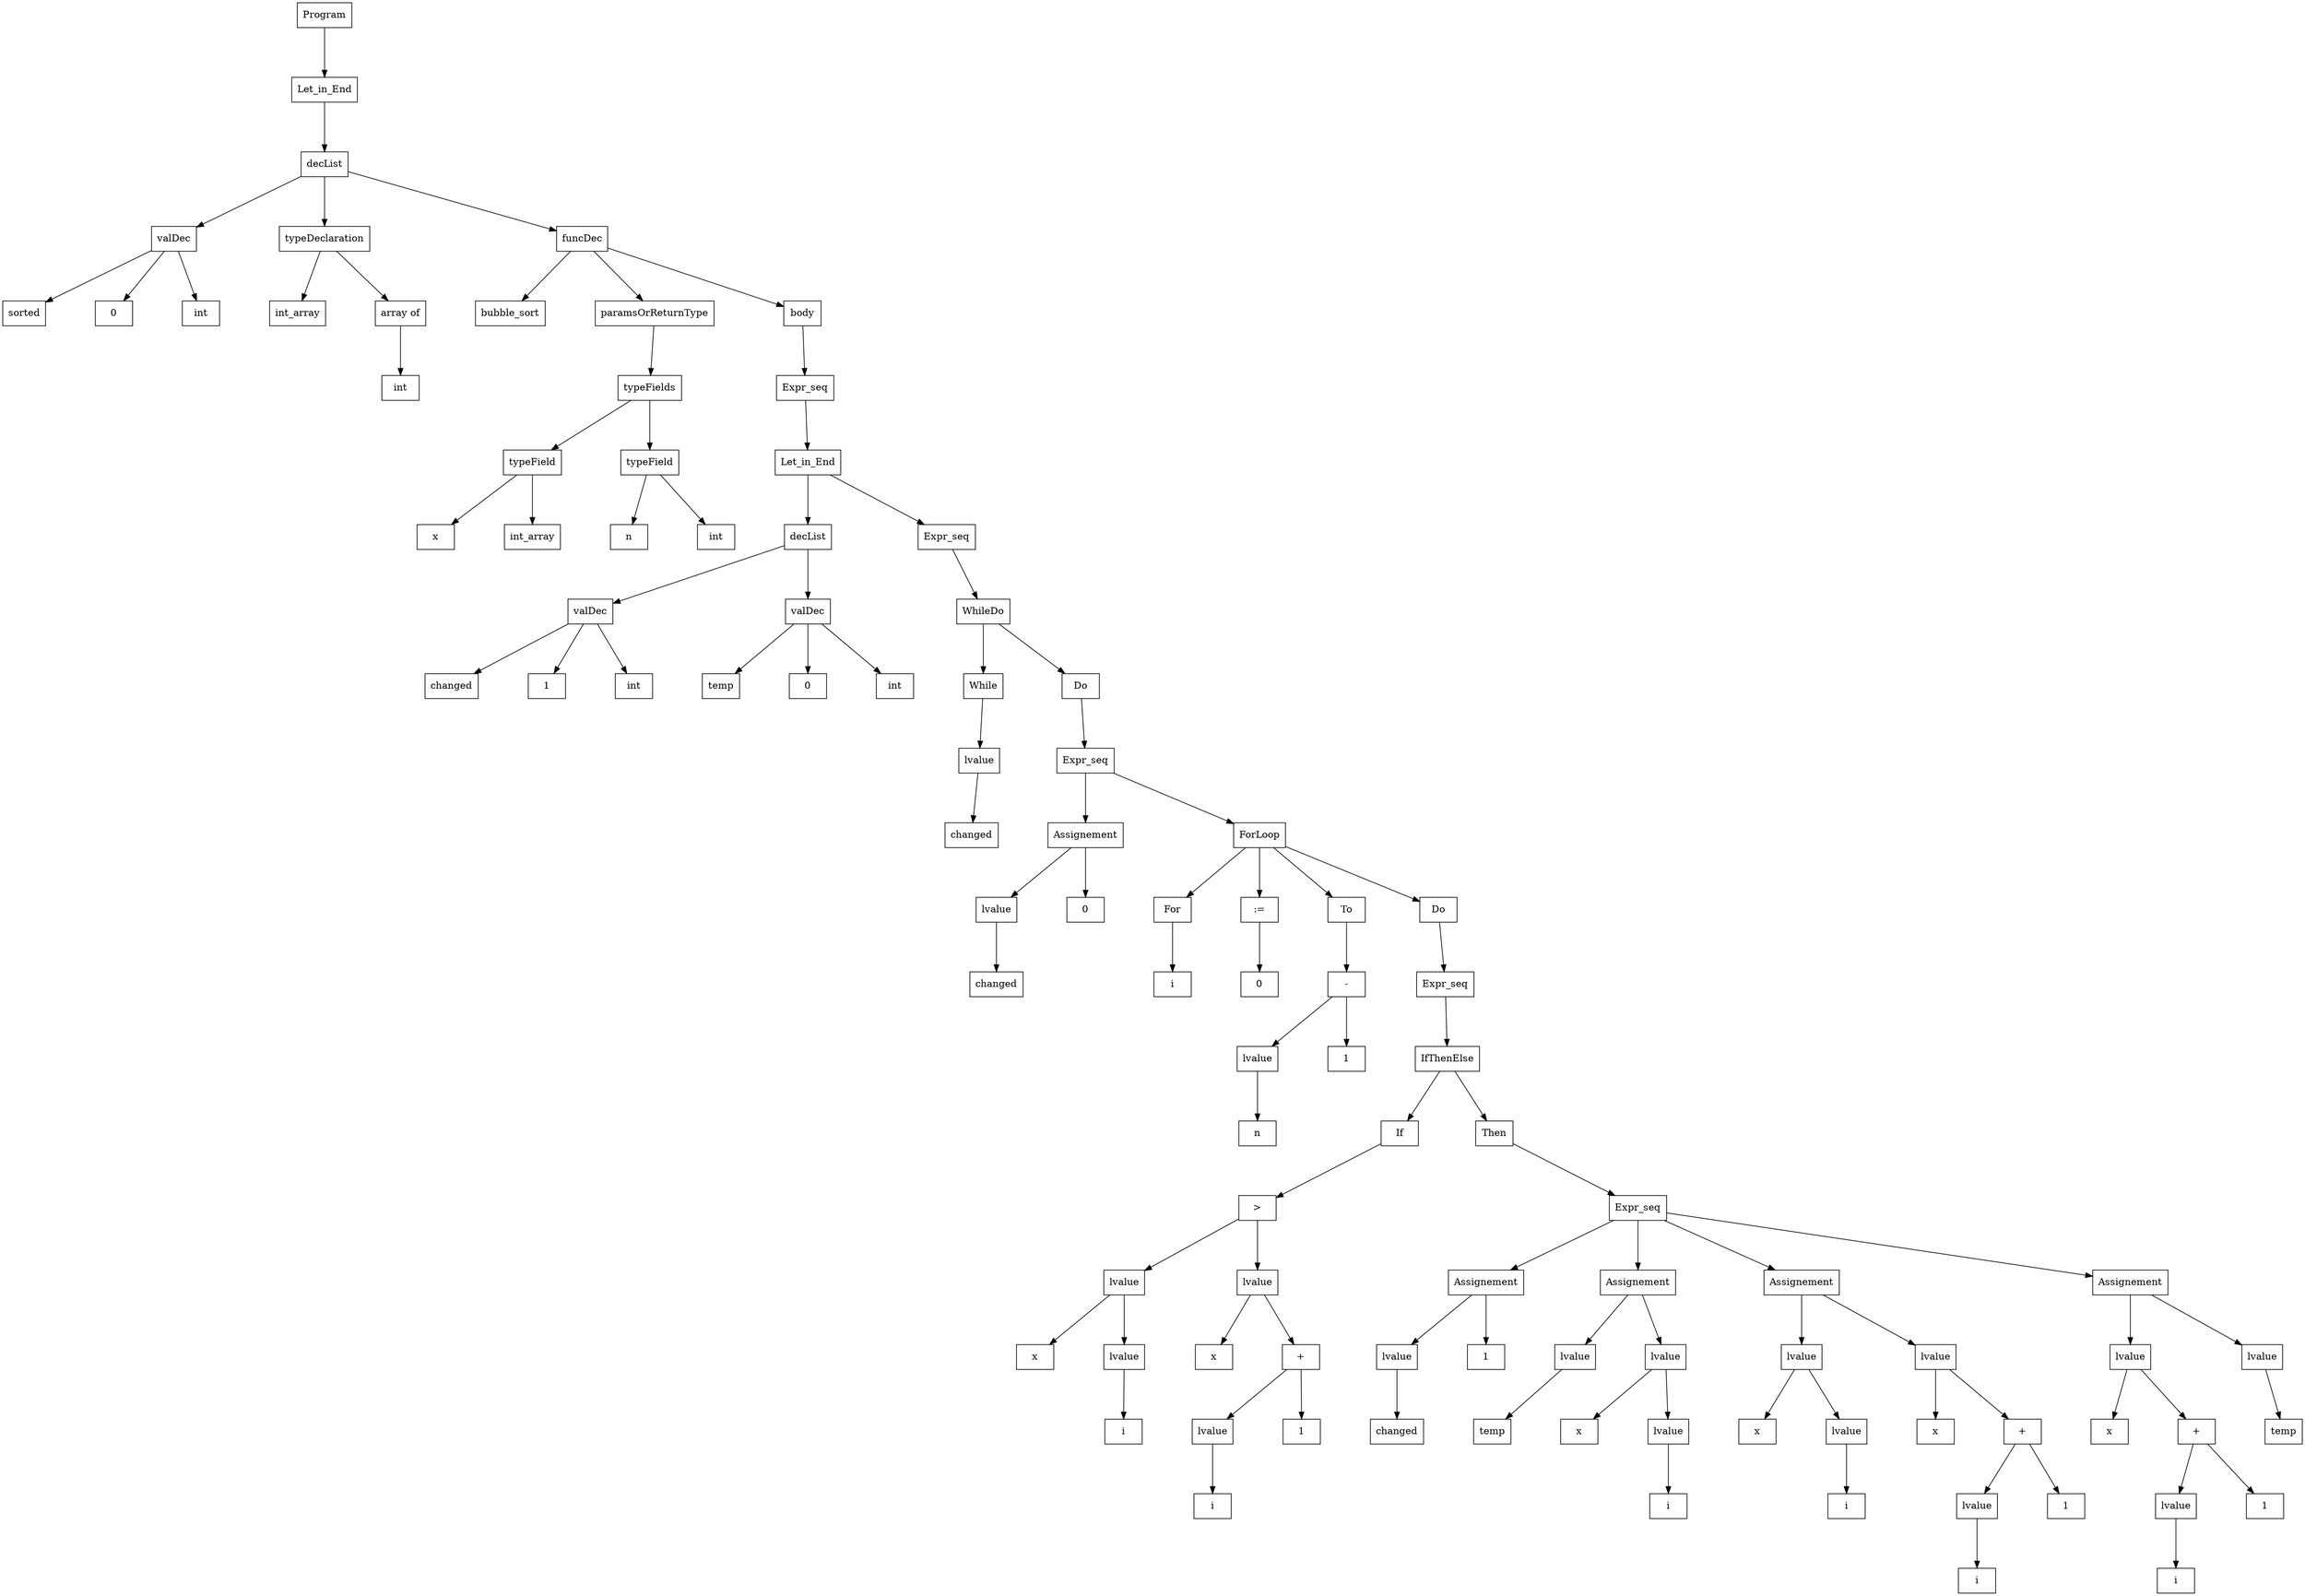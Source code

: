 digraph "ast"{

	nodesep=1;
	ranksep=1;

	N2 [label="decList", shape="box"];
	N3 [label="valDec", shape="box"];
	N4 [label="sorted", shape="box"];
	N5 [label="0", shape="box"];
	N6 [label="int", shape="box"];
	N7 [label="typeDeclaration", shape="box"];
	N8 [label="int_array", shape="box"];
	N9 [label="array of", shape="box"];
	N10 [label="int", shape="box"];
	N11 [label="funcDec", shape="box"];
	N12 [label="bubble_sort", shape="box"];
	N13 [label="Expr_seq", shape="box"];
	N15 [label="decList", shape="box"];
	N16 [label="valDec", shape="box"];
	N17 [label="changed", shape="box"];
	N18 [label="1", shape="box"];
	N19 [label="int", shape="box"];
	N20 [label="valDec", shape="box"];
	N21 [label="temp", shape="box"];
	N22 [label="0", shape="box"];
	N23 [label="int", shape="box"];
	N14 [label="Let_in_End", shape="box"];
	N24 [label="Expr_seq", shape="box"];
	N28 [label="lvalue", shape="box"];
	N29 [label="changed", shape="box"];
	N30 [label="Expr_seq", shape="box"];
	N31 [label="Assignement", shape="box"];
	N32 [label="lvalue", shape="box"];
	N33 [label="changed", shape="box"];
	N34 [label="0", shape="box"];
	N40 [label="i", shape="box"];
	N41 [label="0", shape="box"];
	N43 [label="lvalue", shape="box"];
	N44 [label="n", shape="box"];
	N45 [label="1", shape="box"];
	N42 [label="-", shape="box"];
	N46 [label="Expr_seq", shape="box"];
	N47 [label="IfThenElse", shape="box"];
	N48 [label="If", shape="box"];
	N49 [label="Then", shape="box"];
	N51 [label="lvalue", shape="box"];
	N52 [label="x", shape="box"];
	N53 [label="lvalue", shape="box"];
	N54 [label="i", shape="box"];
	N55 [label="lvalue", shape="box"];
	N56 [label="x", shape="box"];
	N58 [label="lvalue", shape="box"];
	N59 [label="i", shape="box"];
	N60 [label="1", shape="box"];
	N57 [label="+", shape="box"];
	N50 [label=">", shape="box"];
	N61 [label="Expr_seq", shape="box"];
	N62 [label="Assignement", shape="box"];
	N63 [label="lvalue", shape="box"];
	N64 [label="changed", shape="box"];
	N65 [label="1", shape="box"];
	N66 [label="Assignement", shape="box"];
	N67 [label="lvalue", shape="box"];
	N68 [label="temp", shape="box"];
	N69 [label="lvalue", shape="box"];
	N70 [label="x", shape="box"];
	N71 [label="lvalue", shape="box"];
	N72 [label="i", shape="box"];
	N73 [label="Assignement", shape="box"];
	N74 [label="lvalue", shape="box"];
	N75 [label="x", shape="box"];
	N76 [label="lvalue", shape="box"];
	N77 [label="i", shape="box"];
	N78 [label="lvalue", shape="box"];
	N79 [label="x", shape="box"];
	N81 [label="lvalue", shape="box"];
	N82 [label="i", shape="box"];
	N83 [label="1", shape="box"];
	N80 [label="+", shape="box"];
	N84 [label="Assignement", shape="box"];
	N85 [label="lvalue", shape="box"];
	N86 [label="x", shape="box"];
	N88 [label="lvalue", shape="box"];
	N89 [label="i", shape="box"];
	N90 [label="1", shape="box"];
	N87 [label="+", shape="box"];
	N91 [label="lvalue", shape="box"];
	N92 [label="temp", shape="box"];
	N35 [label="ForLoop", shape="box"];
	N36 [label="For", shape="box"];
	N37 [label=":=", shape="box"];
	N38 [label="To", shape="box"];
	N39 [label="Do", shape="box"];
	N25 [label="WhileDo", shape="box"];
	N26 [label="While", shape="box"];
	N27 [label="Do", shape="box"];
	N93 [label="paramsOrReturnType", shape="box"];
	N94 [label="typeFields", shape="box"];
	N95 [label="typeField", shape="box"];
	N96 [label="x", shape="box"];
	N97 [label="int_array", shape="box"];
	N98 [label="typeField", shape="box"];
	N99 [label="n", shape="box"];
	N100 [label="int", shape="box"];
	N101 [label="body", shape="box"];
	N1 [label="Let_in_End", shape="box"];
	N0 [label="Program", shape="box"];

	N3 -> N4; 
	N3 -> N5; 
	N3 -> N6; 
	N2 -> N3; 
	N9 -> N10; 
	N7 -> N8; 
	N7 -> N9; 
	N2 -> N7; 
	N16 -> N17; 
	N16 -> N18; 
	N16 -> N19; 
	N15 -> N16; 
	N20 -> N21; 
	N20 -> N22; 
	N20 -> N23; 
	N15 -> N20; 
	N14 -> N15; 
	N28 -> N29; 
	N32 -> N33; 
	N31 -> N32; 
	N31 -> N34; 
	N30 -> N31; 
	N43 -> N44; 
	N42 -> N45; 
	N42 -> N43; 
	N47 -> N48; 
	N47 -> N49; 
	N51 -> N52; 
	N53 -> N54; 
	N51 -> N53; 
	N55 -> N56; 
	N58 -> N59; 
	N57 -> N60; 
	N57 -> N58; 
	N55 -> N57; 
	N50 -> N55; 
	N50 -> N51; 
	N48 -> N50; 
	N63 -> N64; 
	N62 -> N63; 
	N62 -> N65; 
	N61 -> N62; 
	N67 -> N68; 
	N66 -> N67; 
	N69 -> N70; 
	N71 -> N72; 
	N69 -> N71; 
	N66 -> N69; 
	N61 -> N66; 
	N74 -> N75; 
	N76 -> N77; 
	N74 -> N76; 
	N73 -> N74; 
	N78 -> N79; 
	N81 -> N82; 
	N80 -> N83; 
	N80 -> N81; 
	N78 -> N80; 
	N73 -> N78; 
	N61 -> N73; 
	N85 -> N86; 
	N88 -> N89; 
	N87 -> N90; 
	N87 -> N88; 
	N85 -> N87; 
	N84 -> N85; 
	N91 -> N92; 
	N84 -> N91; 
	N61 -> N84; 
	N49 -> N61; 
	N46 -> N47; 
	N35 -> N36; 
	N35 -> N37; 
	N35 -> N38; 
	N35 -> N39; 
	N36 -> N40; 
	N37 -> N41; 
	N38 -> N42; 
	N39 -> N46; 
	N30 -> N35; 
	N25 -> N26; 
	N25 -> N27; 
	N26 -> N28; 
	N27 -> N30; 
	N24 -> N25; 
	N14 -> N24; 
	N13 -> N14; 
	N11 -> N12; 
	N11 -> N93; 
	N95 -> N96; 
	N95 -> N97; 
	N94 -> N95; 
	N98 -> N99; 
	N98 -> N100; 
	N94 -> N98; 
	N93 -> N94; 
	N11 -> N101; 
	N101 -> N13; 
	N2 -> N11; 
	N1 -> N2; 
	N0 -> N1; 
}
